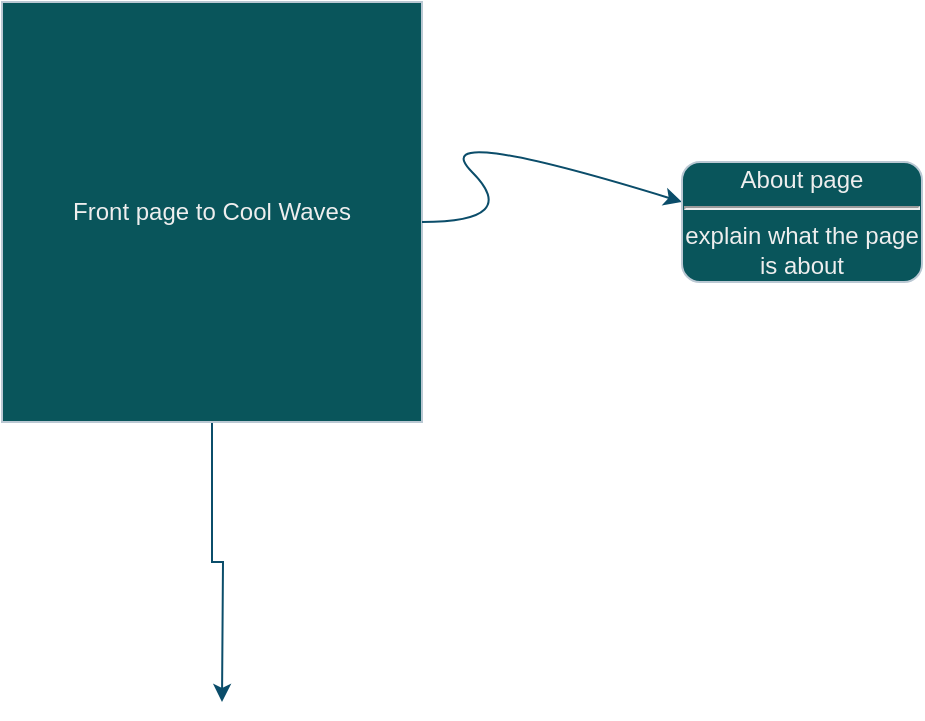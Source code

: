 <mxfile version="21.3.3" type="github">
  <diagram name="Page-1" id="QNV8CzcGb6Eklt75pDvC">
    <mxGraphModel dx="2219" dy="949" grid="1" gridSize="10" guides="1" tooltips="1" connect="1" arrows="1" fold="1" page="1" pageScale="1" pageWidth="850" pageHeight="1100" math="0" shadow="0">
      <root>
        <mxCell id="0" />
        <mxCell id="1" parent="0" />
        <mxCell id="S-WtqASxiqDXwWrtYMy8-2" style="edgeStyle=orthogonalEdgeStyle;rounded=0;orthogonalLoop=1;jettySize=auto;html=1;labelBackgroundColor=none;strokeColor=#0B4D6A;fontColor=default;" parent="1" source="36px62SYUdjgXMITMXes-1" edge="1">
          <mxGeometry relative="1" as="geometry">
            <mxPoint x="430" y="400" as="targetPoint" />
          </mxGeometry>
        </mxCell>
        <mxCell id="36px62SYUdjgXMITMXes-1" value="Front page to Cool Waves" style="whiteSpace=wrap;html=1;aspect=fixed;labelBackgroundColor=none;fillColor=#09555B;strokeColor=#BAC8D3;fontColor=#EEEEEE;" parent="1" vertex="1">
          <mxGeometry x="320" y="50" width="210" height="210" as="geometry" />
        </mxCell>
        <mxCell id="S-WtqASxiqDXwWrtYMy8-1" value="" style="curved=1;endArrow=classic;html=1;rounded=0;labelBackgroundColor=none;strokeColor=#0B4D6A;fontColor=default;" parent="1" edge="1">
          <mxGeometry width="50" height="50" relative="1" as="geometry">
            <mxPoint x="530" y="160" as="sourcePoint" />
            <mxPoint x="660" y="150" as="targetPoint" />
            <Array as="points">
              <mxPoint x="580" y="160" />
              <mxPoint x="530" y="110" />
            </Array>
          </mxGeometry>
        </mxCell>
        <mxCell id="S-WtqASxiqDXwWrtYMy8-3" value="About page&lt;hr&gt;explain what the page is about" style="rounded=1;whiteSpace=wrap;html=1;labelBackgroundColor=none;fillColor=#09555B;strokeColor=#BAC8D3;fontColor=#EEEEEE;" parent="1" vertex="1">
          <mxGeometry x="660" y="130" width="120" height="60" as="geometry" />
        </mxCell>
      </root>
    </mxGraphModel>
  </diagram>
</mxfile>
